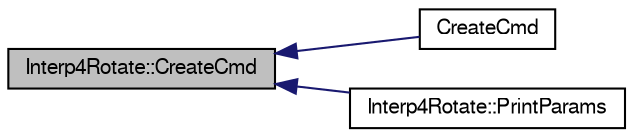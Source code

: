digraph "Interp4Rotate::CreateCmd"
{
  edge [fontname="FreeSans",fontsize="10",labelfontname="FreeSans",labelfontsize="10"];
  node [fontname="FreeSans",fontsize="10",shape=record];
  rankdir="LR";
  Node1 [label="Interp4Rotate::CreateCmd",height=0.2,width=0.4,color="black", fillcolor="grey75", style="filled", fontcolor="black"];
  Node1 -> Node2 [dir="back",color="midnightblue",fontsize="10",style="solid",fontname="FreeSans"];
  Node2 [label="CreateCmd",height=0.2,width=0.4,color="black", fillcolor="white", style="filled",URL="$_interp4_rotate_8cpp.html#a0ab483787498a2b002838d9426437be6"];
  Node1 -> Node3 [dir="back",color="midnightblue",fontsize="10",style="solid",fontname="FreeSans"];
  Node3 [label="Interp4Rotate::PrintParams",height=0.2,width=0.4,color="black", fillcolor="white", style="filled",URL="$class_interp4_rotate.html#a7a9896e29d1137699a9d5171e6133ffb",tooltip="funkcja wyswietla jakiego typu dane sa uzywane do sterowania dronem oraz wyswietla w jakich jednostka..."];
}

